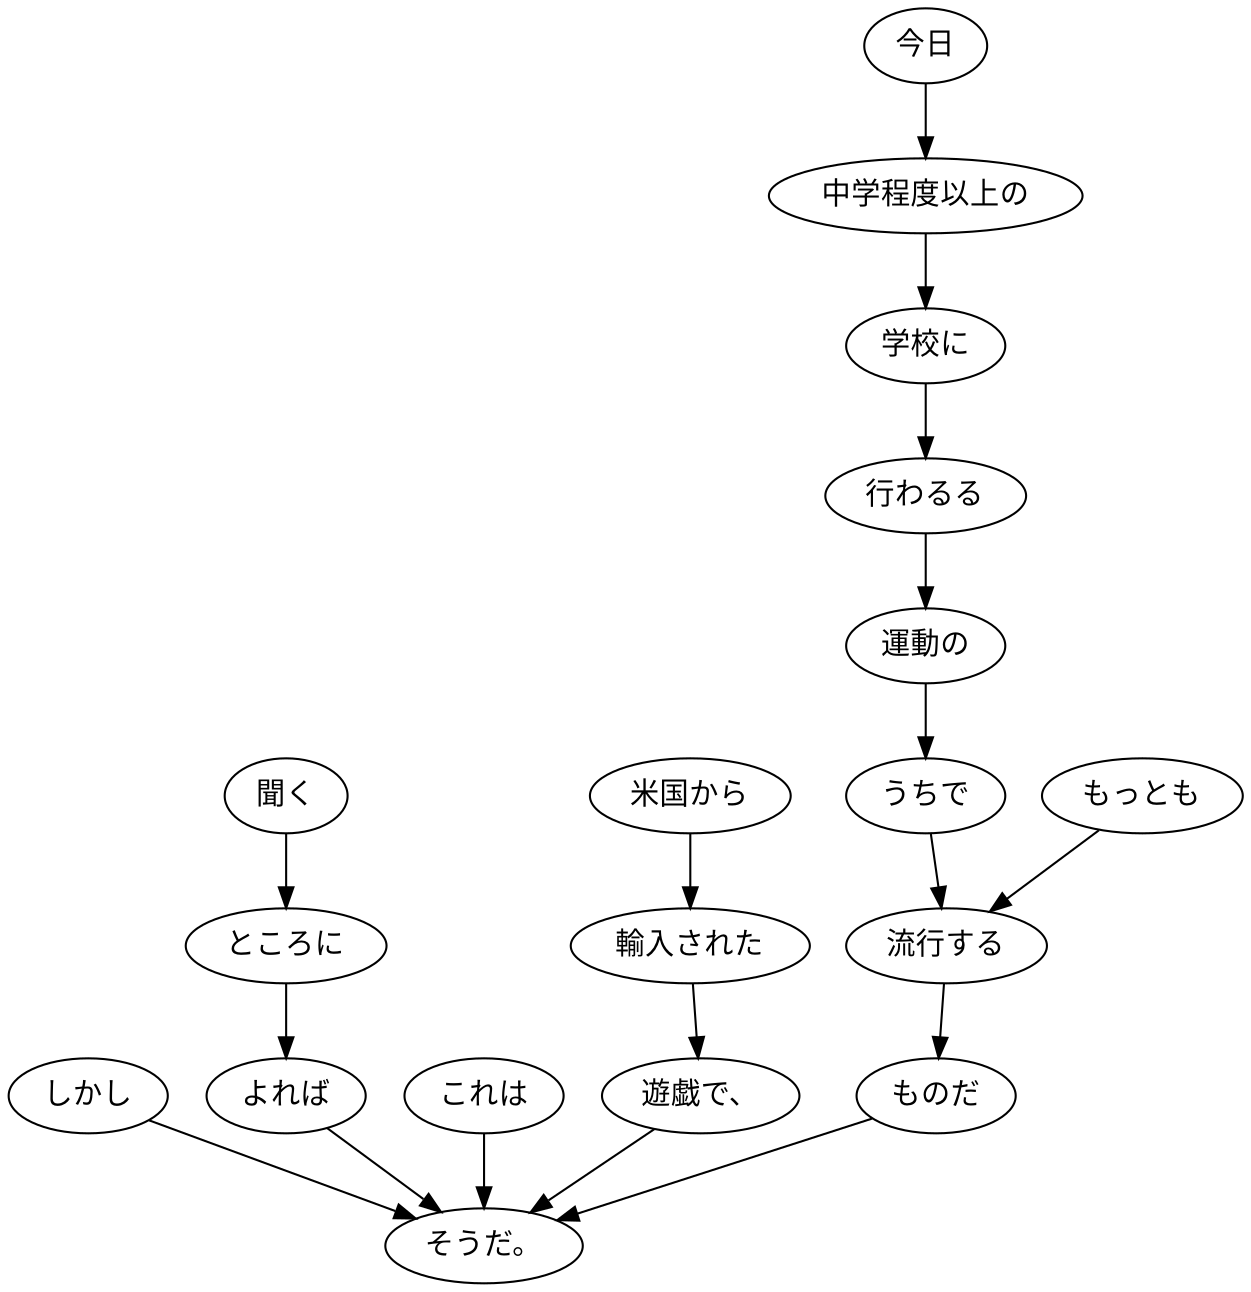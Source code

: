 digraph graph5040 {
	node0 [label="しかし"];
	node1 [label="聞く"];
	node2 [label="ところに"];
	node3 [label="よれば"];
	node4 [label="これは"];
	node5 [label="米国から"];
	node6 [label="輸入された"];
	node7 [label="遊戯で、"];
	node8 [label="今日"];
	node9 [label="中学程度以上の"];
	node10 [label="学校に"];
	node11 [label="行わるる"];
	node12 [label="運動の"];
	node13 [label="うちで"];
	node14 [label="もっとも"];
	node15 [label="流行する"];
	node16 [label="ものだ"];
	node17 [label="そうだ。"];
	node0 -> node17;
	node1 -> node2;
	node2 -> node3;
	node3 -> node17;
	node4 -> node17;
	node5 -> node6;
	node6 -> node7;
	node7 -> node17;
	node8 -> node9;
	node9 -> node10;
	node10 -> node11;
	node11 -> node12;
	node12 -> node13;
	node13 -> node15;
	node14 -> node15;
	node15 -> node16;
	node16 -> node17;
}
